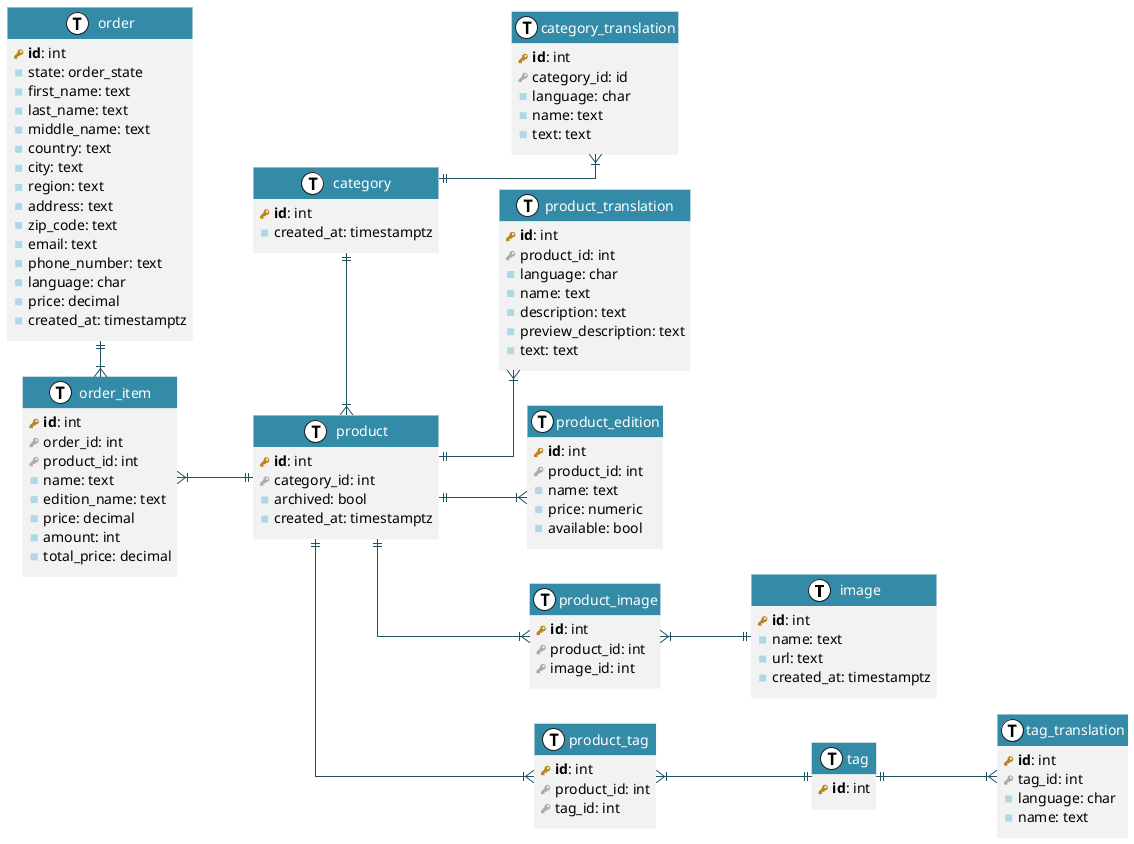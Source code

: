 @startuml models

left to right direction
skinparam roundcorner 0
skinparam linetype ortho

skinparam class {
  FontColor automatic
  BackgroundColor #f2f2f2
  HeaderBackgroundColor #338BA8
  ArrowColor #1E5162
  BorderColor #f2f2f2
}

!define primary_key(x) <b><color:#b8861b><&key></color> x</b>
!define foreign_key(x) <color:#aaaaaa><&key></color> x
!define column(x) <color:#ADD8E6><&media-stop></color> x
!define table(x) entity x << (T, white) >>

table(image) {
  primary_key(id): int
  column(name): text
  column(url): text
  column(created_at): timestamptz
}

table(product) {
  primary_key(id): int
  foreign_key(category_id): int
  column(archived): bool
  column(created_at): timestamptz
}

table(product_translation) {
  primary_key(id): int
  foreign_key(product_id): int
  column(language): char
  column(name): text
  column(description): text
  column(preview_description): text
  column(text): text
}

table(product_edition) {
  primary_key(id): int
  foreign_key(product_id): int
  column(name): text
  column(price): numeric
  column(available): bool
}

table(product_image) {
  primary_key(id): int
  foreign_key(product_id): int
  foreign_key(image_id): int
}

table(product_tag) {
  primary_key(id): int
  foreign_key(product_id): int
  foreign_key(tag_id): int
}

table(category) {
  primary_key(id): int
  column(created_at): timestamptz
}

table(category_translation) {
  primary_key(id): int
  foreign_key(category_id): id
  column(language): char
  column(name): text
  column(text): text
}

table(order) {
  primary_key(id): int
  column(state): order_state
  column(first_name): text
  column(last_name): text
  column(middle_name): text
  column(country): text
  column(city): text
  column(region): text
  column(address): text
  column(zip_code): text
  column(email): text
  column(phone_number): text
  column(language): char
  column(price): decimal
  column(created_at): timestamptz
}

table(order_item) {
  primary_key(id): int
  foreign_key(order_id): int
  foreign_key(product_id): int
  column(name): text
  column(edition_name): text
  column(price): decimal
  column(amount): int
  column(total_price): decimal
}

table(tag) {
  primary_key(id): int
}

table(tag_translation) {
  primary_key(id): int
  foreign_key(tag_id): int
  column(language): char
  column(name): text
}

product ||--|{ product_translation
product ||--|{ product_edition
product ||--|{ product_image
product ||--|{ product_tag

product_image }|--|| image
product_tag }|--|| tag

category ||--|{ category_translation
category ||-|{ product

order ||-|{ order_item
order_item }|--|| product

tag ||--|{ tag_translation


@enduml
